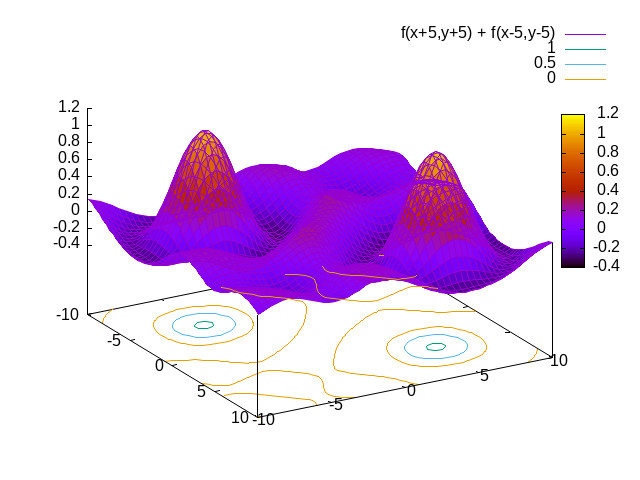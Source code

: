 #!/usr/bin/gnuplot

set terminal jpeg
set output 'sinc.jpeg'
set contour

set samples 50
set isosamples 50
set pm3d
set surface
set view 60,60,1,1

f(x,y)=sin(sqrt(x*x+y*y))/sqrt(x*x+y*y)
#splot f(x,y)
splot f(x+5,y+5) + f(x-5,y-5)

